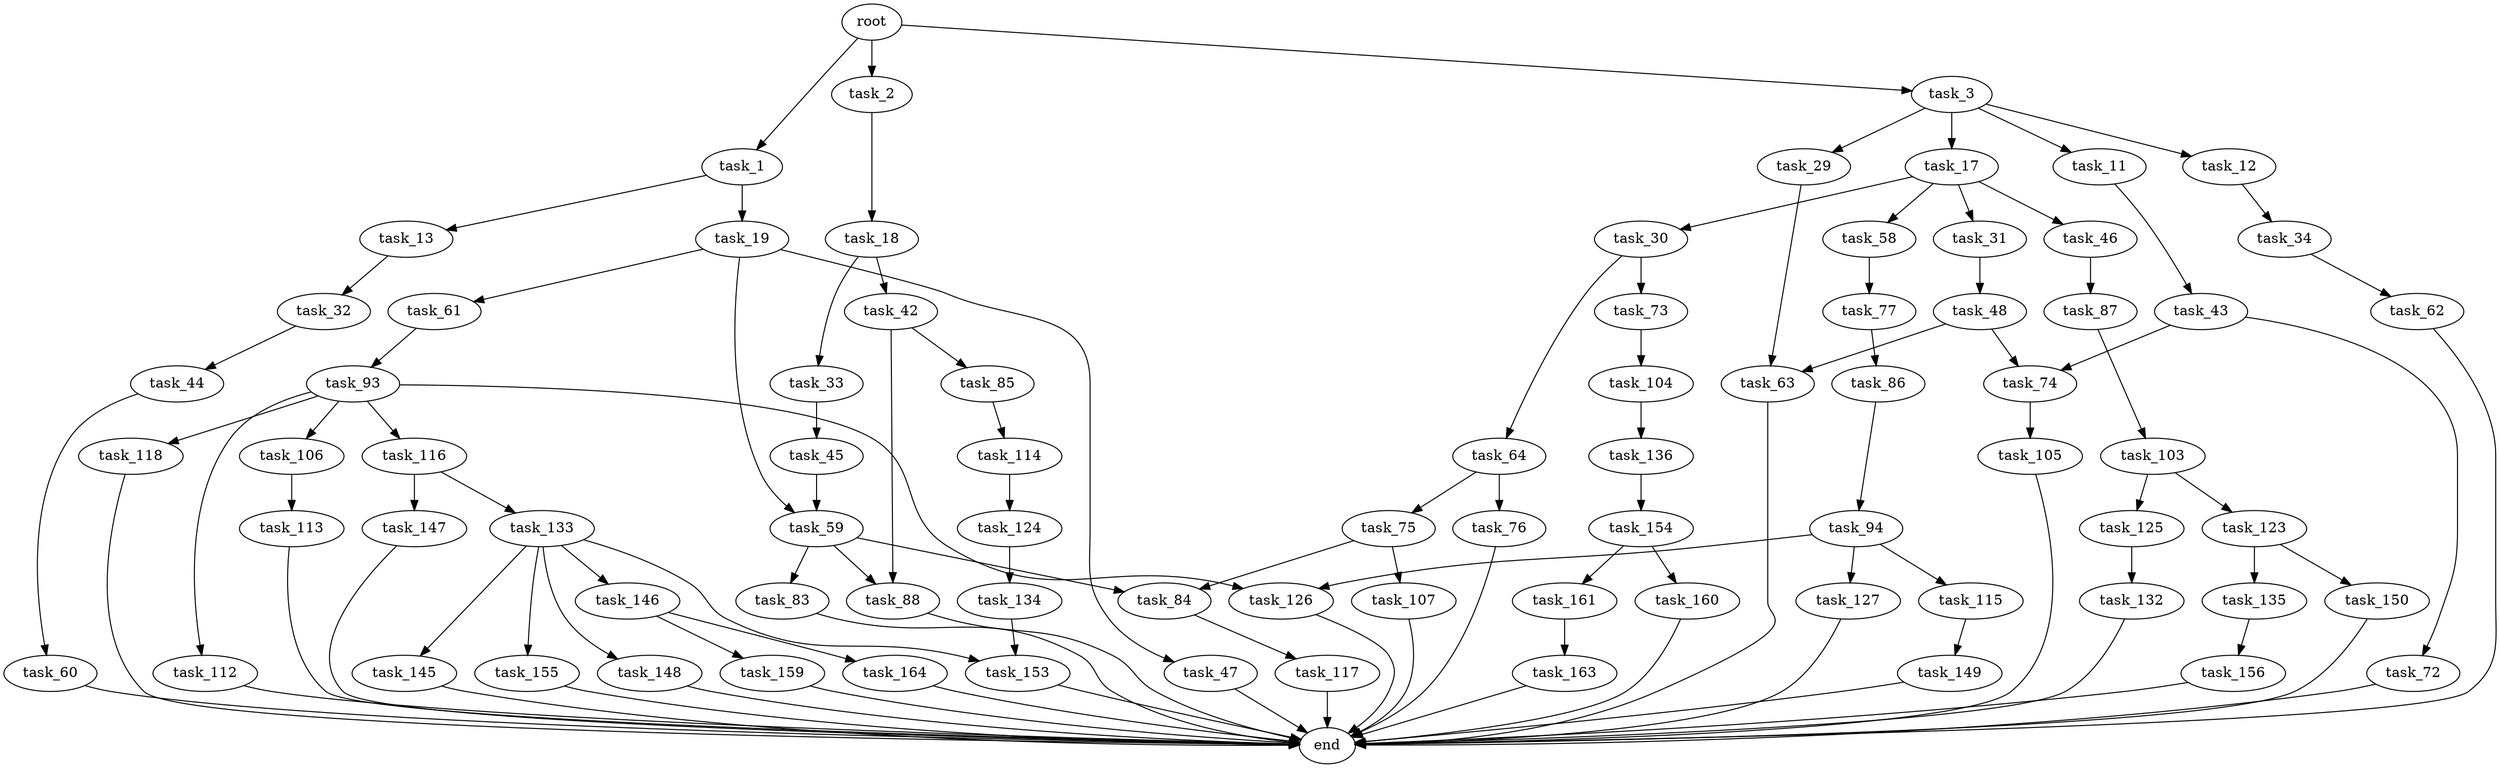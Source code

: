 digraph G {
  root [size="0.000000"];
  task_1 [size="709130524483.000000"];
  task_2 [size="2041178683.000000"];
  task_3 [size="23227673255.000000"];
  task_13 [size="336671236096.000000"];
  task_19 [size="604749561884.000000"];
  task_18 [size="93307996593.000000"];
  task_11 [size="3204138396.000000"];
  task_12 [size="1130412186.000000"];
  task_17 [size="134217728000.000000"];
  task_29 [size="782757789696.000000"];
  task_43 [size="723693927060.000000"];
  task_34 [size="391925398666.000000"];
  task_32 [size="41580374798.000000"];
  task_30 [size="1780818398.000000"];
  task_31 [size="402812602327.000000"];
  task_46 [size="16138869117.000000"];
  task_58 [size="1073741824000.000000"];
  task_33 [size="13138507136.000000"];
  task_42 [size="474245481.000000"];
  task_47 [size="8323139043.000000"];
  task_59 [size="581124775542.000000"];
  task_61 [size="52869545510.000000"];
  task_63 [size="252767748161.000000"];
  task_64 [size="10904320754.000000"];
  task_73 [size="156496314936.000000"];
  task_48 [size="68719476736.000000"];
  task_44 [size="9120055718.000000"];
  task_45 [size="9472925964.000000"];
  task_62 [size="27734286714.000000"];
  task_85 [size="549755813888.000000"];
  task_88 [size="42386599112.000000"];
  task_72 [size="2657528514.000000"];
  task_74 [size="2000431696.000000"];
  task_60 [size="301441682676.000000"];
  task_87 [size="23088252147.000000"];
  end [size="0.000000"];
  task_77 [size="68719476736.000000"];
  task_83 [size="28991029248.000000"];
  task_84 [size="2602545666.000000"];
  task_93 [size="134217728000.000000"];
  task_75 [size="98390265312.000000"];
  task_76 [size="3563764740.000000"];
  task_104 [size="68719476736.000000"];
  task_105 [size="16782114200.000000"];
  task_107 [size="195686067804.000000"];
  task_86 [size="33903762522.000000"];
  task_117 [size="15554752196.000000"];
  task_114 [size="28991029248.000000"];
  task_94 [size="85182151416.000000"];
  task_103 [size="6207209250.000000"];
  task_106 [size="97494175162.000000"];
  task_112 [size="33767972706.000000"];
  task_116 [size="8589934592.000000"];
  task_118 [size="1073741824000.000000"];
  task_126 [size="368293445632.000000"];
  task_115 [size="21489300067.000000"];
  task_127 [size="320784294116.000000"];
  task_123 [size="1073741824000.000000"];
  task_125 [size="1291173667593.000000"];
  task_136 [size="231928233984.000000"];
  task_113 [size="13890677318.000000"];
  task_124 [size="942683122.000000"];
  task_149 [size="70867039596.000000"];
  task_133 [size="362975090542.000000"];
  task_147 [size="293941632247.000000"];
  task_135 [size="1073741824000.000000"];
  task_150 [size="12429625672.000000"];
  task_134 [size="50473966884.000000"];
  task_132 [size="782757789696.000000"];
  task_145 [size="1092142137486.000000"];
  task_146 [size="7435693850.000000"];
  task_148 [size="28991029248.000000"];
  task_153 [size="284209556594.000000"];
  task_155 [size="2251607338.000000"];
  task_156 [size="368293445632.000000"];
  task_154 [size="9992029548.000000"];
  task_159 [size="39081169775.000000"];
  task_164 [size="425045847148.000000"];
  task_160 [size="7642586907.000000"];
  task_161 [size="27535481822.000000"];
  task_163 [size="782757789696.000000"];

  root -> task_1 [size="1.000000"];
  root -> task_2 [size="1.000000"];
  root -> task_3 [size="1.000000"];
  task_1 -> task_13 [size="838860800.000000"];
  task_1 -> task_19 [size="838860800.000000"];
  task_2 -> task_18 [size="33554432.000000"];
  task_3 -> task_11 [size="411041792.000000"];
  task_3 -> task_12 [size="411041792.000000"];
  task_3 -> task_17 [size="411041792.000000"];
  task_3 -> task_29 [size="411041792.000000"];
  task_13 -> task_32 [size="536870912.000000"];
  task_19 -> task_47 [size="536870912.000000"];
  task_19 -> task_59 [size="536870912.000000"];
  task_19 -> task_61 [size="536870912.000000"];
  task_18 -> task_33 [size="75497472.000000"];
  task_18 -> task_42 [size="75497472.000000"];
  task_11 -> task_43 [size="134217728.000000"];
  task_12 -> task_34 [size="134217728.000000"];
  task_17 -> task_30 [size="209715200.000000"];
  task_17 -> task_31 [size="209715200.000000"];
  task_17 -> task_46 [size="209715200.000000"];
  task_17 -> task_58 [size="209715200.000000"];
  task_29 -> task_63 [size="679477248.000000"];
  task_43 -> task_72 [size="536870912.000000"];
  task_43 -> task_74 [size="536870912.000000"];
  task_34 -> task_62 [size="301989888.000000"];
  task_32 -> task_44 [size="679477248.000000"];
  task_30 -> task_64 [size="75497472.000000"];
  task_30 -> task_73 [size="75497472.000000"];
  task_31 -> task_48 [size="301989888.000000"];
  task_46 -> task_87 [size="33554432.000000"];
  task_58 -> task_77 [size="838860800.000000"];
  task_33 -> task_45 [size="209715200.000000"];
  task_42 -> task_85 [size="33554432.000000"];
  task_42 -> task_88 [size="33554432.000000"];
  task_47 -> end [size="1.000000"];
  task_59 -> task_83 [size="679477248.000000"];
  task_59 -> task_84 [size="679477248.000000"];
  task_59 -> task_88 [size="679477248.000000"];
  task_61 -> task_93 [size="209715200.000000"];
  task_63 -> end [size="1.000000"];
  task_64 -> task_75 [size="301989888.000000"];
  task_64 -> task_76 [size="301989888.000000"];
  task_73 -> task_104 [size="134217728.000000"];
  task_48 -> task_63 [size="134217728.000000"];
  task_48 -> task_74 [size="134217728.000000"];
  task_44 -> task_60 [size="536870912.000000"];
  task_45 -> task_59 [size="209715200.000000"];
  task_62 -> end [size="1.000000"];
  task_85 -> task_114 [size="536870912.000000"];
  task_88 -> end [size="1.000000"];
  task_72 -> end [size="1.000000"];
  task_74 -> task_105 [size="33554432.000000"];
  task_60 -> end [size="1.000000"];
  task_87 -> task_103 [size="838860800.000000"];
  task_77 -> task_86 [size="134217728.000000"];
  task_83 -> end [size="1.000000"];
  task_84 -> task_117 [size="75497472.000000"];
  task_93 -> task_106 [size="209715200.000000"];
  task_93 -> task_112 [size="209715200.000000"];
  task_93 -> task_116 [size="209715200.000000"];
  task_93 -> task_118 [size="209715200.000000"];
  task_93 -> task_126 [size="209715200.000000"];
  task_75 -> task_84 [size="134217728.000000"];
  task_75 -> task_107 [size="134217728.000000"];
  task_76 -> end [size="1.000000"];
  task_104 -> task_136 [size="134217728.000000"];
  task_105 -> end [size="1.000000"];
  task_107 -> end [size="1.000000"];
  task_86 -> task_94 [size="75497472.000000"];
  task_117 -> end [size="1.000000"];
  task_114 -> task_124 [size="75497472.000000"];
  task_94 -> task_115 [size="75497472.000000"];
  task_94 -> task_126 [size="75497472.000000"];
  task_94 -> task_127 [size="75497472.000000"];
  task_103 -> task_123 [size="134217728.000000"];
  task_103 -> task_125 [size="134217728.000000"];
  task_106 -> task_113 [size="301989888.000000"];
  task_112 -> end [size="1.000000"];
  task_116 -> task_133 [size="33554432.000000"];
  task_116 -> task_147 [size="33554432.000000"];
  task_118 -> end [size="1.000000"];
  task_126 -> end [size="1.000000"];
  task_115 -> task_149 [size="411041792.000000"];
  task_127 -> end [size="1.000000"];
  task_123 -> task_135 [size="838860800.000000"];
  task_123 -> task_150 [size="838860800.000000"];
  task_125 -> task_132 [size="838860800.000000"];
  task_136 -> task_154 [size="301989888.000000"];
  task_113 -> end [size="1.000000"];
  task_124 -> task_134 [size="33554432.000000"];
  task_149 -> end [size="1.000000"];
  task_133 -> task_145 [size="838860800.000000"];
  task_133 -> task_146 [size="838860800.000000"];
  task_133 -> task_148 [size="838860800.000000"];
  task_133 -> task_153 [size="838860800.000000"];
  task_133 -> task_155 [size="838860800.000000"];
  task_147 -> end [size="1.000000"];
  task_135 -> task_156 [size="838860800.000000"];
  task_150 -> end [size="1.000000"];
  task_134 -> task_153 [size="838860800.000000"];
  task_132 -> end [size="1.000000"];
  task_145 -> end [size="1.000000"];
  task_146 -> task_159 [size="134217728.000000"];
  task_146 -> task_164 [size="134217728.000000"];
  task_148 -> end [size="1.000000"];
  task_153 -> end [size="1.000000"];
  task_155 -> end [size="1.000000"];
  task_156 -> end [size="1.000000"];
  task_154 -> task_160 [size="536870912.000000"];
  task_154 -> task_161 [size="536870912.000000"];
  task_159 -> end [size="1.000000"];
  task_164 -> end [size="1.000000"];
  task_160 -> end [size="1.000000"];
  task_161 -> task_163 [size="838860800.000000"];
  task_163 -> end [size="1.000000"];
}

